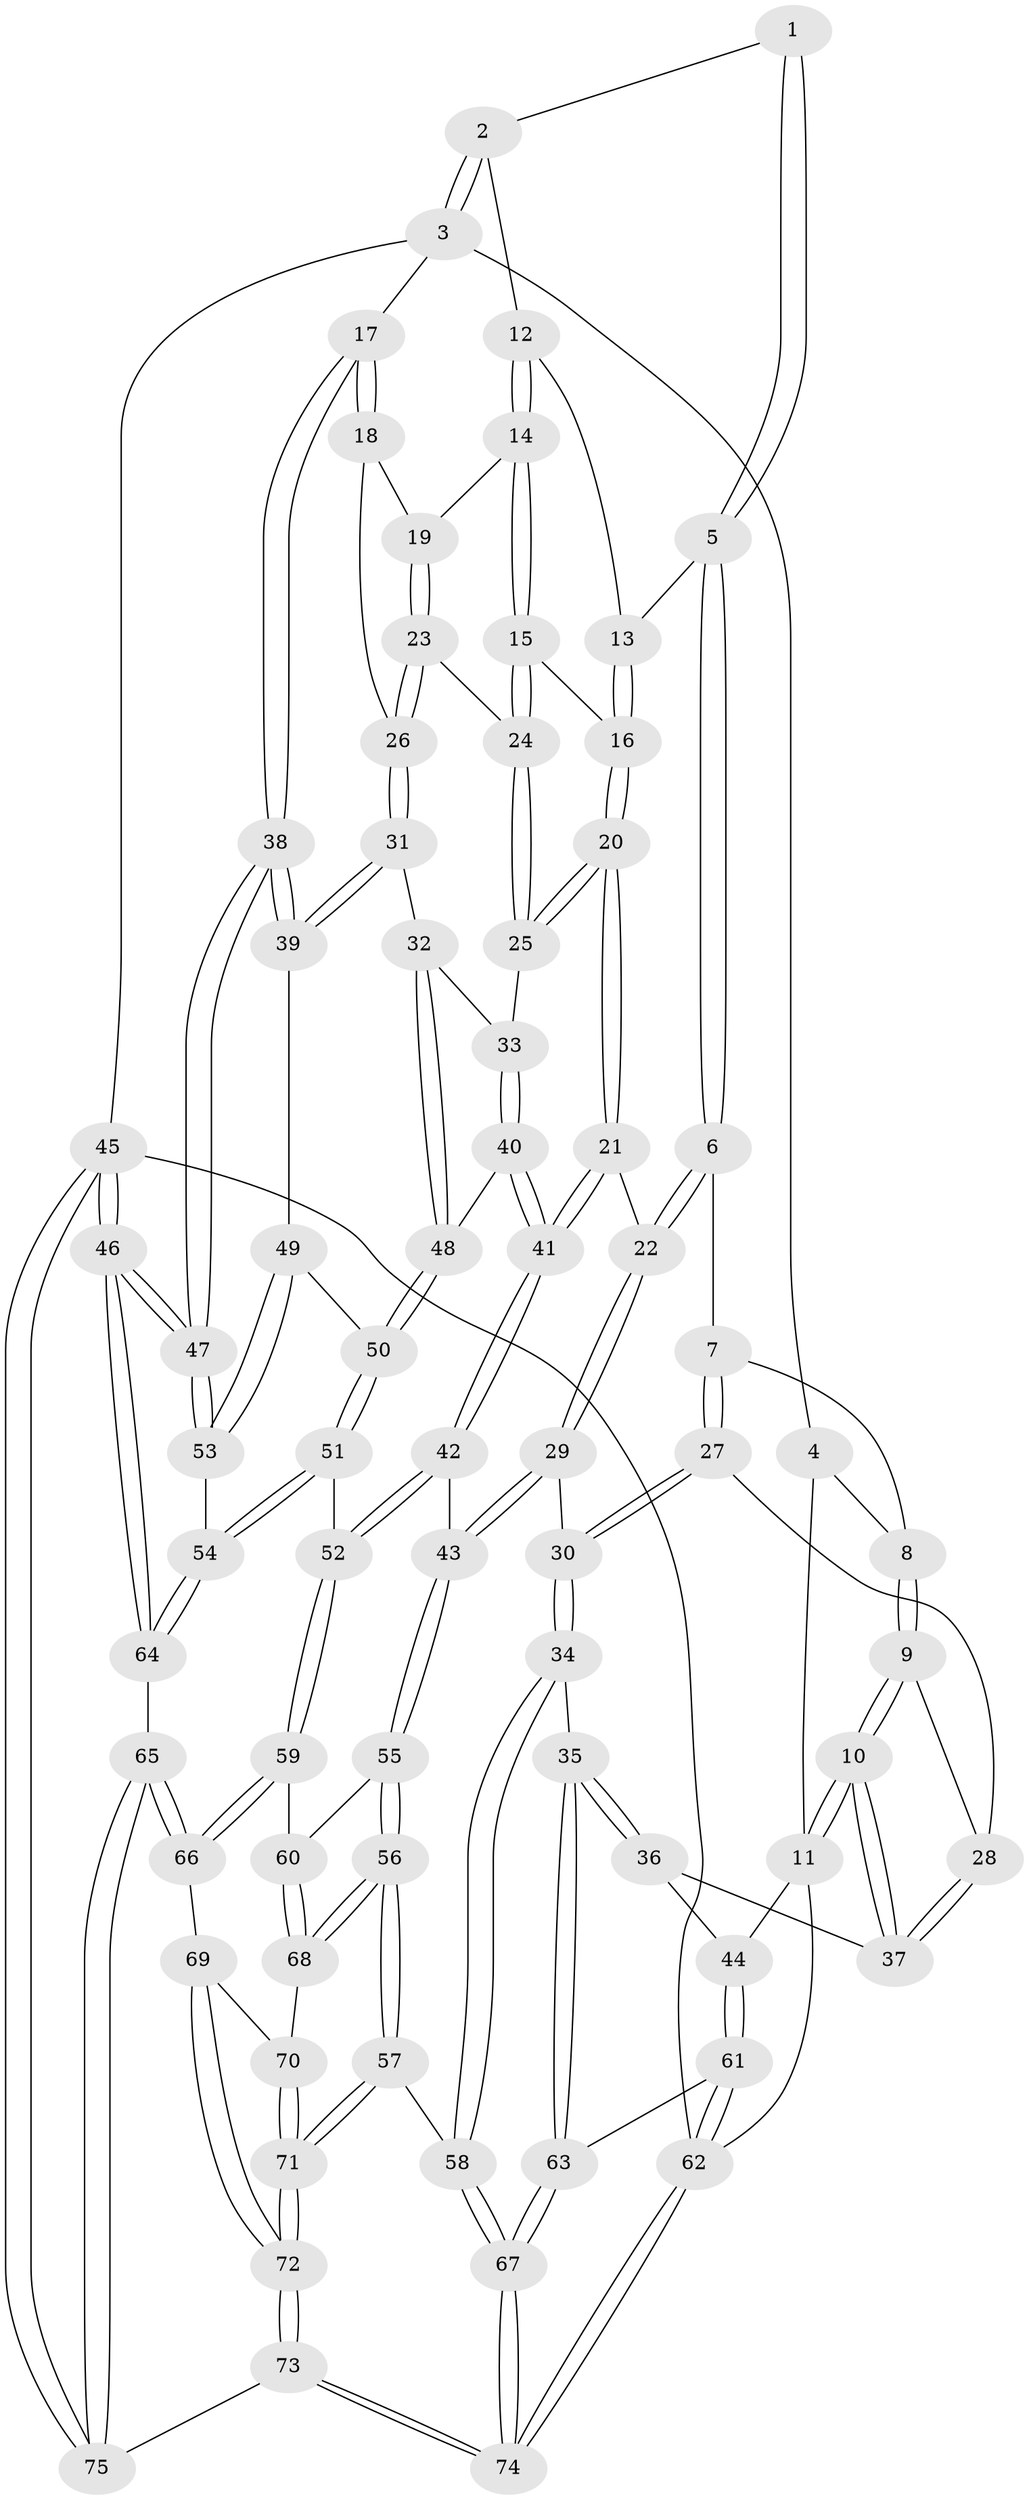 // Generated by graph-tools (version 1.1) at 2025/00/03/09/25 05:00:09]
// undirected, 75 vertices, 184 edges
graph export_dot {
graph [start="1"]
  node [color=gray90,style=filled];
  1 [pos="+0.6370245095323719+0"];
  2 [pos="+1+0"];
  3 [pos="+1+0"];
  4 [pos="+0.17821484456227946+0"];
  5 [pos="+0.5041112168169494+0.2045624413975522"];
  6 [pos="+0.45723223013191655+0.2406975699969111"];
  7 [pos="+0.41022244480331405+0.24643716348554076"];
  8 [pos="+0.19833916122261314+0"];
  9 [pos="+0.05031098259668005+0.3060782597457114"];
  10 [pos="+0+0.3350436019910709"];
  11 [pos="+0+0.375678068029826"];
  12 [pos="+0.8906769064432049+0.1469114308574477"];
  13 [pos="+0.6315049811951792+0.2583463722955101"];
  14 [pos="+0.8829806338992857+0.17078458524647278"];
  15 [pos="+0.8492321658958902+0.24752287154562247"];
  16 [pos="+0.6764325271163263+0.3239349056601308"];
  17 [pos="+1+0.016665031708778425"];
  18 [pos="+0.980697789527735+0.37089615499035383"];
  19 [pos="+0.9428569458823249+0.3600315066405977"];
  20 [pos="+0.6837595369668027+0.4356496648501659"];
  21 [pos="+0.6749769910363161+0.44427140781217994"];
  22 [pos="+0.5351958966011092+0.3926777135187499"];
  23 [pos="+0.9194028680360898+0.41799752493691966"];
  24 [pos="+0.826418081628474+0.3756995379289216"];
  25 [pos="+0.7952245508392468+0.41107401486843714"];
  26 [pos="+0.9490345893597292+0.4453495082609227"];
  27 [pos="+0.3067376324116218+0.33901894466940075"];
  28 [pos="+0.2787148341345512+0.33809856173678765"];
  29 [pos="+0.44494192586697484+0.5712552550253853"];
  30 [pos="+0.3668185141552089+0.576302667077176"];
  31 [pos="+0.993537930343307+0.5267540711819519"];
  32 [pos="+0.8985596036677032+0.5236835822321662"];
  33 [pos="+0.8135876108029011+0.4484362380588465"];
  34 [pos="+0.2948644041448807+0.6499998795551494"];
  35 [pos="+0.28720885737488655+0.6506724393855917"];
  36 [pos="+0.20030380797236588+0.5200373847071794"];
  37 [pos="+0.19465614702448747+0.5084895658423788"];
  38 [pos="+1+0.5651648920265245"];
  39 [pos="+1+0.5512675366312552"];
  40 [pos="+0.79271398978971+0.5820852997588342"];
  41 [pos="+0.6633204466318497+0.5591194353699547"];
  42 [pos="+0.6302843517600766+0.5979397058131798"];
  43 [pos="+0.558898485649128+0.6190495487688861"];
  44 [pos="+0+0.539738544195996"];
  45 [pos="+1+1"];
  46 [pos="+1+1"];
  47 [pos="+1+0.8757895199414885"];
  48 [pos="+0.7994856902473393+0.5859432119025396"];
  49 [pos="+0.924027401893061+0.6486171992847732"];
  50 [pos="+0.82330489947361+0.6366056959257202"];
  51 [pos="+0.784311504078865+0.7298554001354824"];
  52 [pos="+0.7195079360029545+0.7267696372221839"];
  53 [pos="+0.9179336310849177+0.7311698165861154"];
  54 [pos="+0.8454609329709719+0.7935846133101869"];
  55 [pos="+0.5504461269244951+0.7097076932208196"];
  56 [pos="+0.4680734265914215+0.8459885484340668"];
  57 [pos="+0.46501316057440567+0.848604225859184"];
  58 [pos="+0.37043394342327646+0.7898021655614965"];
  59 [pos="+0.6915660575638757+0.7669891927439544"];
  60 [pos="+0.637524987077396+0.7826433023742153"];
  61 [pos="+0+0.6917145053624096"];
  62 [pos="+0+1"];
  63 [pos="+0.17103303617747054+0.6899600023858489"];
  64 [pos="+0.8539801019309621+0.8849243207564311"];
  65 [pos="+0.7319695998780545+0.9080618835552332"];
  66 [pos="+0.7248398806238167+0.9050308805122558"];
  67 [pos="+0.23182705114783908+0.9437640626787617"];
  68 [pos="+0.6147945504925627+0.8258570559169564"];
  69 [pos="+0.7067748573169642+0.9058748490717332"];
  70 [pos="+0.6565496445718384+0.8915624577177489"];
  71 [pos="+0.4816949609499768+0.9611047973504077"];
  72 [pos="+0.4501012457605156+1"];
  73 [pos="+0.4403873144430552+1"];
  74 [pos="+0.10536330403358654+1"];
  75 [pos="+0.7050196124328179+1"];
  1 -- 2;
  1 -- 5;
  1 -- 5;
  2 -- 3;
  2 -- 3;
  2 -- 12;
  3 -- 4;
  3 -- 17;
  3 -- 45;
  4 -- 8;
  4 -- 11;
  5 -- 6;
  5 -- 6;
  5 -- 13;
  6 -- 7;
  6 -- 22;
  6 -- 22;
  7 -- 8;
  7 -- 27;
  7 -- 27;
  8 -- 9;
  8 -- 9;
  9 -- 10;
  9 -- 10;
  9 -- 28;
  10 -- 11;
  10 -- 11;
  10 -- 37;
  10 -- 37;
  11 -- 44;
  11 -- 62;
  12 -- 13;
  12 -- 14;
  12 -- 14;
  13 -- 16;
  13 -- 16;
  14 -- 15;
  14 -- 15;
  14 -- 19;
  15 -- 16;
  15 -- 24;
  15 -- 24;
  16 -- 20;
  16 -- 20;
  17 -- 18;
  17 -- 18;
  17 -- 38;
  17 -- 38;
  18 -- 19;
  18 -- 26;
  19 -- 23;
  19 -- 23;
  20 -- 21;
  20 -- 21;
  20 -- 25;
  20 -- 25;
  21 -- 22;
  21 -- 41;
  21 -- 41;
  22 -- 29;
  22 -- 29;
  23 -- 24;
  23 -- 26;
  23 -- 26;
  24 -- 25;
  24 -- 25;
  25 -- 33;
  26 -- 31;
  26 -- 31;
  27 -- 28;
  27 -- 30;
  27 -- 30;
  28 -- 37;
  28 -- 37;
  29 -- 30;
  29 -- 43;
  29 -- 43;
  30 -- 34;
  30 -- 34;
  31 -- 32;
  31 -- 39;
  31 -- 39;
  32 -- 33;
  32 -- 48;
  32 -- 48;
  33 -- 40;
  33 -- 40;
  34 -- 35;
  34 -- 58;
  34 -- 58;
  35 -- 36;
  35 -- 36;
  35 -- 63;
  35 -- 63;
  36 -- 37;
  36 -- 44;
  38 -- 39;
  38 -- 39;
  38 -- 47;
  38 -- 47;
  39 -- 49;
  40 -- 41;
  40 -- 41;
  40 -- 48;
  41 -- 42;
  41 -- 42;
  42 -- 43;
  42 -- 52;
  42 -- 52;
  43 -- 55;
  43 -- 55;
  44 -- 61;
  44 -- 61;
  45 -- 46;
  45 -- 46;
  45 -- 75;
  45 -- 75;
  45 -- 62;
  46 -- 47;
  46 -- 47;
  46 -- 64;
  46 -- 64;
  47 -- 53;
  47 -- 53;
  48 -- 50;
  48 -- 50;
  49 -- 50;
  49 -- 53;
  49 -- 53;
  50 -- 51;
  50 -- 51;
  51 -- 52;
  51 -- 54;
  51 -- 54;
  52 -- 59;
  52 -- 59;
  53 -- 54;
  54 -- 64;
  54 -- 64;
  55 -- 56;
  55 -- 56;
  55 -- 60;
  56 -- 57;
  56 -- 57;
  56 -- 68;
  56 -- 68;
  57 -- 58;
  57 -- 71;
  57 -- 71;
  58 -- 67;
  58 -- 67;
  59 -- 60;
  59 -- 66;
  59 -- 66;
  60 -- 68;
  60 -- 68;
  61 -- 62;
  61 -- 62;
  61 -- 63;
  62 -- 74;
  62 -- 74;
  63 -- 67;
  63 -- 67;
  64 -- 65;
  65 -- 66;
  65 -- 66;
  65 -- 75;
  65 -- 75;
  66 -- 69;
  67 -- 74;
  67 -- 74;
  68 -- 70;
  69 -- 70;
  69 -- 72;
  69 -- 72;
  70 -- 71;
  70 -- 71;
  71 -- 72;
  71 -- 72;
  72 -- 73;
  72 -- 73;
  73 -- 74;
  73 -- 74;
  73 -- 75;
}
